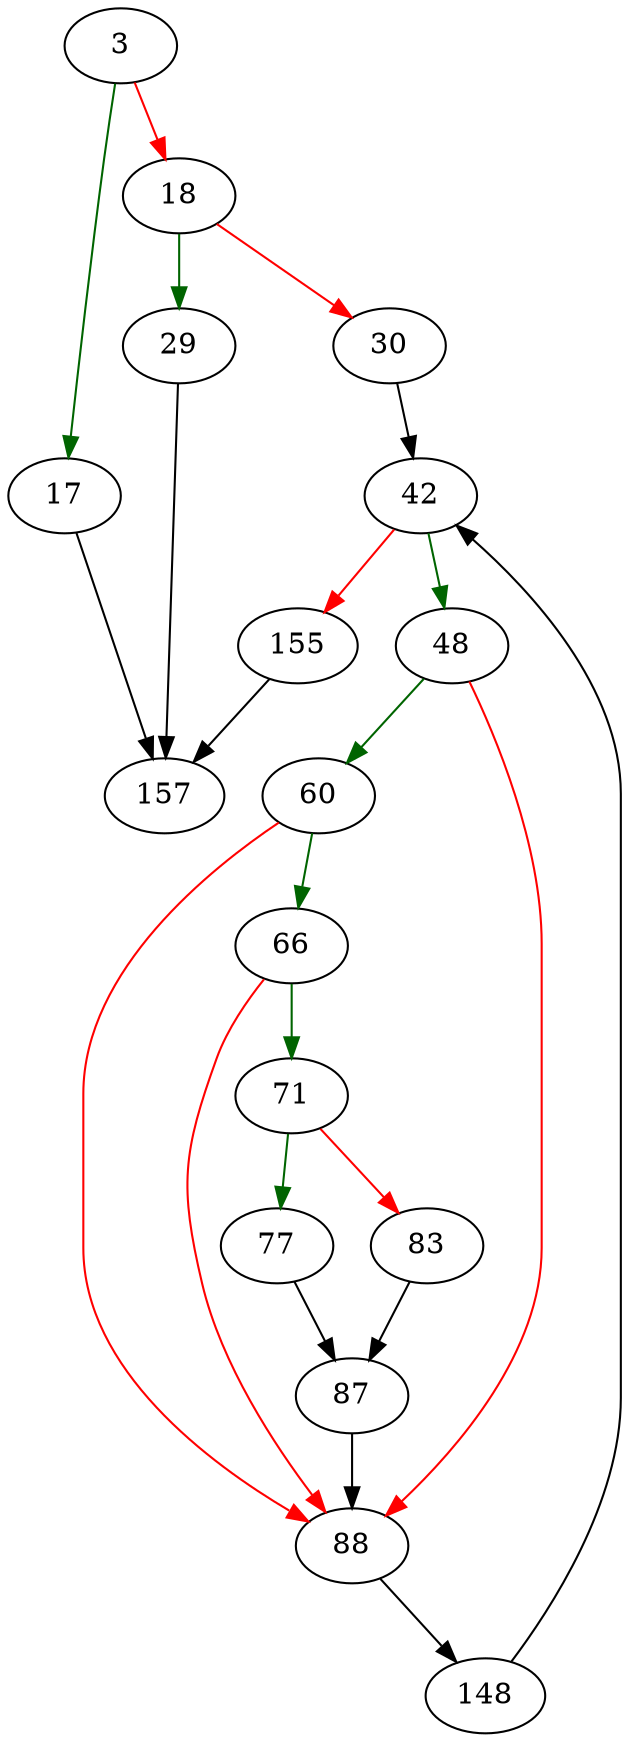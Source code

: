 strict digraph "sqlite3ExprListDup" {
	// Node definitions.
	3 [entry=true];
	17;
	18;
	157;
	29;
	30;
	42;
	48;
	155;
	60;
	88;
	66;
	71;
	77;
	83;
	87;
	148;

	// Edge definitions.
	3 -> 17 [
		color=darkgreen
		cond=true
	];
	3 -> 18 [
		color=red
		cond=false
	];
	17 -> 157;
	18 -> 29 [
		color=darkgreen
		cond=true
	];
	18 -> 30 [
		color=red
		cond=false
	];
	29 -> 157;
	30 -> 42;
	42 -> 48 [
		color=darkgreen
		cond=true
	];
	42 -> 155 [
		color=red
		cond=false
	];
	48 -> 60 [
		color=darkgreen
		cond=true
	];
	48 -> 88 [
		color=red
		cond=false
	];
	155 -> 157;
	60 -> 88 [
		color=red
		cond=false
	];
	60 -> 66 [
		color=darkgreen
		cond=true
	];
	88 -> 148;
	66 -> 88 [
		color=red
		cond=false
	];
	66 -> 71 [
		color=darkgreen
		cond=true
	];
	71 -> 77 [
		color=darkgreen
		cond=true
	];
	71 -> 83 [
		color=red
		cond=false
	];
	77 -> 87;
	83 -> 87;
	87 -> 88;
	148 -> 42;
}